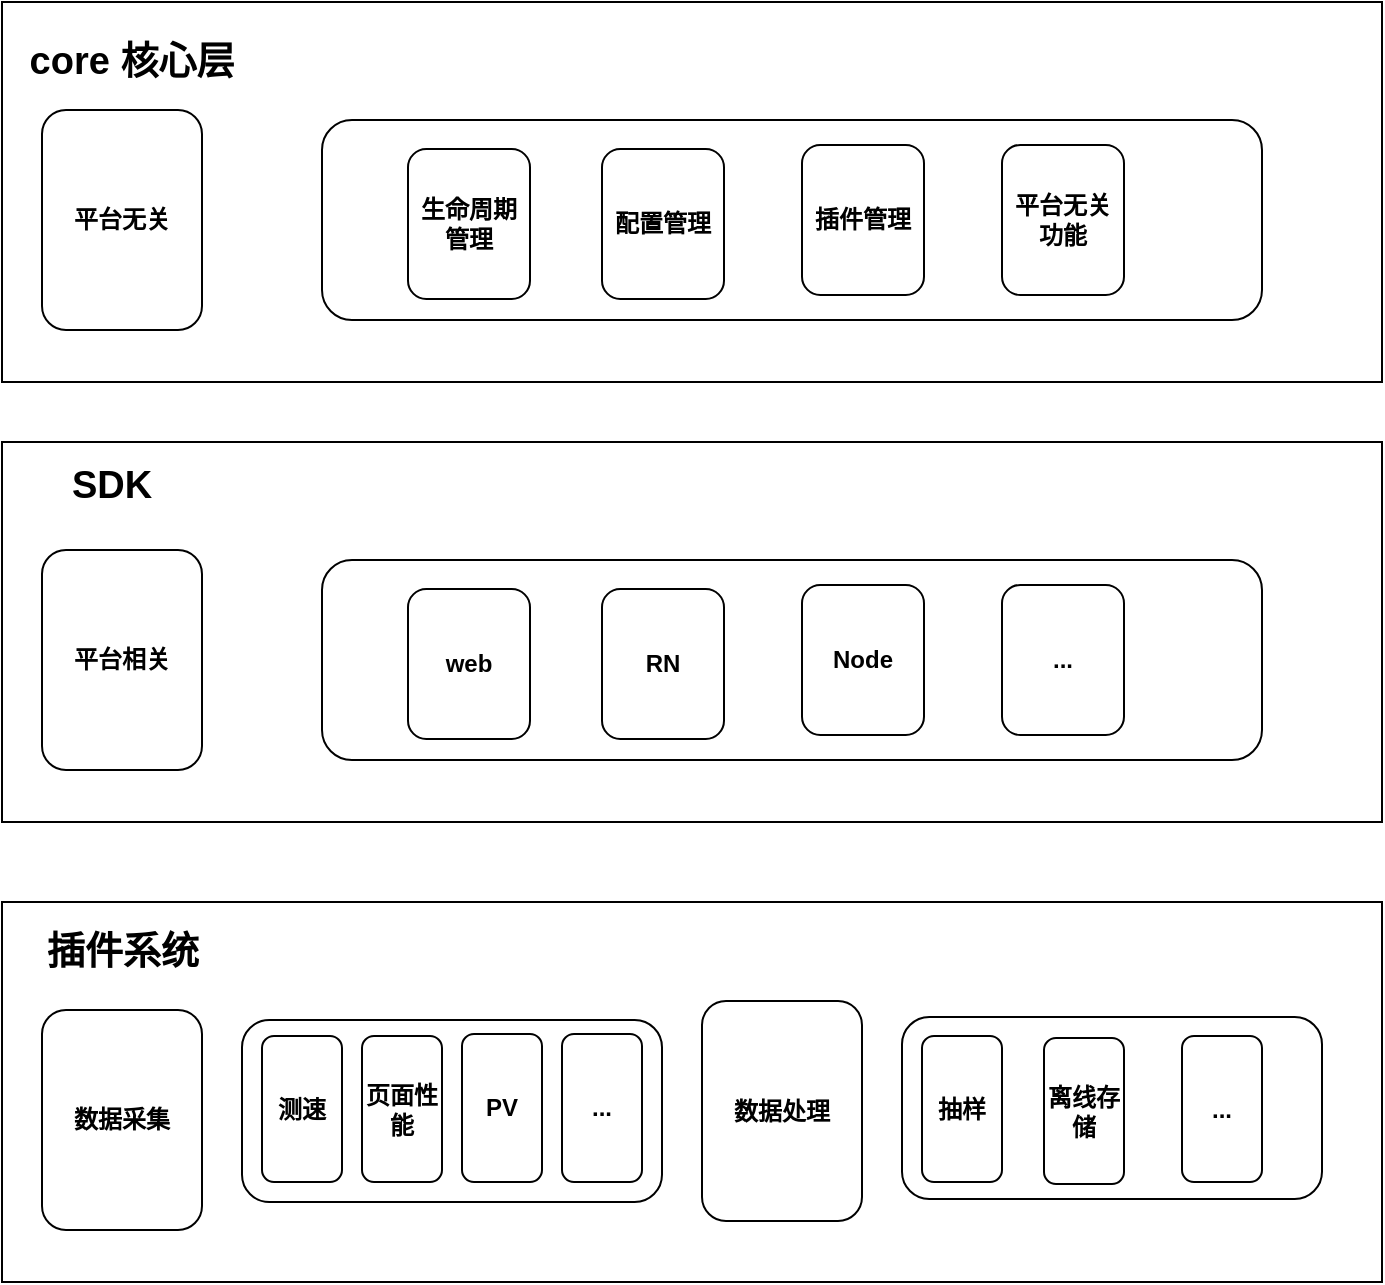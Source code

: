 <mxfile version="20.1.4" type="github">
  <diagram id="oq6hrw9S_HHkJ7rgiVis" name="第 1 页">
    <mxGraphModel dx="1221" dy="681" grid="1" gridSize="10" guides="1" tooltips="1" connect="1" arrows="1" fold="1" page="1" pageScale="1" pageWidth="827" pageHeight="1169" math="0" shadow="0">
      <root>
        <mxCell id="0" />
        <mxCell id="1" parent="0" />
        <mxCell id="B7hxLKYfM9Hw6C9PJnHp-2" value="" style="rounded=0;whiteSpace=wrap;html=1;" vertex="1" parent="1">
          <mxGeometry x="90" y="110" width="690" height="190" as="geometry" />
        </mxCell>
        <mxCell id="B7hxLKYfM9Hw6C9PJnHp-3" value="&lt;b&gt;平台无关&lt;/b&gt;" style="rounded=1;whiteSpace=wrap;html=1;" vertex="1" parent="1">
          <mxGeometry x="110" y="164" width="80" height="110" as="geometry" />
        </mxCell>
        <mxCell id="B7hxLKYfM9Hw6C9PJnHp-7" value="&lt;b&gt;&lt;font style=&quot;font-size: 19px;&quot;&gt;core 核心层&lt;/font&gt;&lt;/b&gt;" style="rounded=1;whiteSpace=wrap;html=1;strokeColor=#FFFFFF;" vertex="1" parent="1">
          <mxGeometry x="100" y="120" width="110" height="40" as="geometry" />
        </mxCell>
        <mxCell id="B7hxLKYfM9Hw6C9PJnHp-24" value="" style="rounded=1;whiteSpace=wrap;html=1;fontSize=19;strokeColor=#000000;labelBackgroundColor=none;" vertex="1" parent="1">
          <mxGeometry x="250" y="169" width="470" height="100" as="geometry" />
        </mxCell>
        <mxCell id="B7hxLKYfM9Hw6C9PJnHp-26" value="&lt;b&gt;生命周期管理&lt;/b&gt;" style="rounded=1;whiteSpace=wrap;html=1;" vertex="1" parent="1">
          <mxGeometry x="293" y="183.5" width="61" height="75" as="geometry" />
        </mxCell>
        <mxCell id="B7hxLKYfM9Hw6C9PJnHp-27" value="&lt;b&gt;配置管理&lt;/b&gt;" style="rounded=1;whiteSpace=wrap;html=1;" vertex="1" parent="1">
          <mxGeometry x="390" y="183.5" width="61" height="75" as="geometry" />
        </mxCell>
        <mxCell id="B7hxLKYfM9Hw6C9PJnHp-28" value="&lt;b&gt;平台无关功能&lt;/b&gt;" style="rounded=1;whiteSpace=wrap;html=1;" vertex="1" parent="1">
          <mxGeometry x="590" y="181.5" width="61" height="75" as="geometry" />
        </mxCell>
        <mxCell id="B7hxLKYfM9Hw6C9PJnHp-32" value="&lt;b&gt;插件管理&lt;/b&gt;" style="rounded=1;whiteSpace=wrap;html=1;" vertex="1" parent="1">
          <mxGeometry x="490" y="181.5" width="61" height="75" as="geometry" />
        </mxCell>
        <mxCell id="B7hxLKYfM9Hw6C9PJnHp-33" value="" style="rounded=0;whiteSpace=wrap;html=1;" vertex="1" parent="1">
          <mxGeometry x="90" y="330" width="690" height="190" as="geometry" />
        </mxCell>
        <mxCell id="B7hxLKYfM9Hw6C9PJnHp-34" value="&lt;b&gt;平台相关&lt;/b&gt;" style="rounded=1;whiteSpace=wrap;html=1;" vertex="1" parent="1">
          <mxGeometry x="110" y="384" width="80" height="110" as="geometry" />
        </mxCell>
        <mxCell id="B7hxLKYfM9Hw6C9PJnHp-35" value="&lt;b style=&quot;font-size: 19px;&quot;&gt;SDK&lt;/b&gt;" style="rounded=1;whiteSpace=wrap;html=1;strokeColor=#FFFFFF;" vertex="1" parent="1">
          <mxGeometry x="100" y="334" width="90" height="36" as="geometry" />
        </mxCell>
        <mxCell id="B7hxLKYfM9Hw6C9PJnHp-36" value="" style="rounded=1;whiteSpace=wrap;html=1;fontSize=19;strokeColor=#000000;labelBackgroundColor=none;" vertex="1" parent="1">
          <mxGeometry x="250" y="389" width="470" height="100" as="geometry" />
        </mxCell>
        <mxCell id="B7hxLKYfM9Hw6C9PJnHp-37" value="&lt;b&gt;web&lt;/b&gt;" style="rounded=1;whiteSpace=wrap;html=1;" vertex="1" parent="1">
          <mxGeometry x="293" y="403.5" width="61" height="75" as="geometry" />
        </mxCell>
        <mxCell id="B7hxLKYfM9Hw6C9PJnHp-38" value="&lt;b&gt;RN&lt;/b&gt;" style="rounded=1;whiteSpace=wrap;html=1;" vertex="1" parent="1">
          <mxGeometry x="390" y="403.5" width="61" height="75" as="geometry" />
        </mxCell>
        <mxCell id="B7hxLKYfM9Hw6C9PJnHp-39" value="&lt;b&gt;...&lt;/b&gt;" style="rounded=1;whiteSpace=wrap;html=1;" vertex="1" parent="1">
          <mxGeometry x="590" y="401.5" width="61" height="75" as="geometry" />
        </mxCell>
        <mxCell id="B7hxLKYfM9Hw6C9PJnHp-40" value="&lt;b&gt;Node&lt;/b&gt;" style="rounded=1;whiteSpace=wrap;html=1;" vertex="1" parent="1">
          <mxGeometry x="490" y="401.5" width="61" height="75" as="geometry" />
        </mxCell>
        <mxCell id="B7hxLKYfM9Hw6C9PJnHp-41" value="" style="rounded=0;whiteSpace=wrap;html=1;" vertex="1" parent="1">
          <mxGeometry x="90" y="560" width="690" height="190" as="geometry" />
        </mxCell>
        <mxCell id="B7hxLKYfM9Hw6C9PJnHp-42" value="&lt;b&gt;数据采集&lt;/b&gt;" style="rounded=1;whiteSpace=wrap;html=1;" vertex="1" parent="1">
          <mxGeometry x="110" y="614" width="80" height="110" as="geometry" />
        </mxCell>
        <mxCell id="B7hxLKYfM9Hw6C9PJnHp-43" value="&lt;span style=&quot;font-size: 19px;&quot;&gt;&lt;b&gt;插件系统&lt;/b&gt;&lt;/span&gt;" style="rounded=1;whiteSpace=wrap;html=1;strokeColor=#FFFFFF;" vertex="1" parent="1">
          <mxGeometry x="102.5" y="567" width="95" height="36" as="geometry" />
        </mxCell>
        <mxCell id="B7hxLKYfM9Hw6C9PJnHp-44" value="" style="rounded=1;whiteSpace=wrap;html=1;fontSize=19;strokeColor=#000000;labelBackgroundColor=none;" vertex="1" parent="1">
          <mxGeometry x="210" y="619" width="210" height="91" as="geometry" />
        </mxCell>
        <mxCell id="B7hxLKYfM9Hw6C9PJnHp-45" value="&lt;b&gt;测速&lt;/b&gt;" style="rounded=1;whiteSpace=wrap;html=1;" vertex="1" parent="1">
          <mxGeometry x="220" y="627" width="40" height="73" as="geometry" />
        </mxCell>
        <mxCell id="B7hxLKYfM9Hw6C9PJnHp-46" value="&lt;b&gt;页面性能&lt;/b&gt;" style="rounded=1;whiteSpace=wrap;html=1;" vertex="1" parent="1">
          <mxGeometry x="270" y="627" width="40" height="73" as="geometry" />
        </mxCell>
        <mxCell id="B7hxLKYfM9Hw6C9PJnHp-47" value="&lt;b&gt;...&lt;/b&gt;" style="rounded=1;whiteSpace=wrap;html=1;" vertex="1" parent="1">
          <mxGeometry x="370" y="626" width="40" height="74" as="geometry" />
        </mxCell>
        <mxCell id="B7hxLKYfM9Hw6C9PJnHp-48" value="&lt;b&gt;PV&lt;/b&gt;" style="rounded=1;whiteSpace=wrap;html=1;" vertex="1" parent="1">
          <mxGeometry x="320" y="626" width="40" height="74" as="geometry" />
        </mxCell>
        <mxCell id="B7hxLKYfM9Hw6C9PJnHp-50" value="&lt;b&gt;数据处理&lt;/b&gt;" style="rounded=1;whiteSpace=wrap;html=1;" vertex="1" parent="1">
          <mxGeometry x="440" y="609.5" width="80" height="110" as="geometry" />
        </mxCell>
        <mxCell id="B7hxLKYfM9Hw6C9PJnHp-59" value="" style="rounded=1;whiteSpace=wrap;html=1;fontSize=19;strokeColor=#000000;labelBackgroundColor=none;" vertex="1" parent="1">
          <mxGeometry x="540" y="617.5" width="210" height="91" as="geometry" />
        </mxCell>
        <mxCell id="B7hxLKYfM9Hw6C9PJnHp-60" value="&lt;b&gt;抽样&lt;/b&gt;" style="rounded=1;whiteSpace=wrap;html=1;" vertex="1" parent="1">
          <mxGeometry x="550" y="627" width="40" height="73" as="geometry" />
        </mxCell>
        <mxCell id="B7hxLKYfM9Hw6C9PJnHp-63" value="&lt;b&gt;离线存储&lt;/b&gt;" style="rounded=1;whiteSpace=wrap;html=1;" vertex="1" parent="1">
          <mxGeometry x="611" y="628" width="40" height="73" as="geometry" />
        </mxCell>
        <mxCell id="B7hxLKYfM9Hw6C9PJnHp-64" value="&lt;b&gt;...&lt;/b&gt;" style="rounded=1;whiteSpace=wrap;html=1;" vertex="1" parent="1">
          <mxGeometry x="680" y="627" width="40" height="73" as="geometry" />
        </mxCell>
      </root>
    </mxGraphModel>
  </diagram>
</mxfile>
